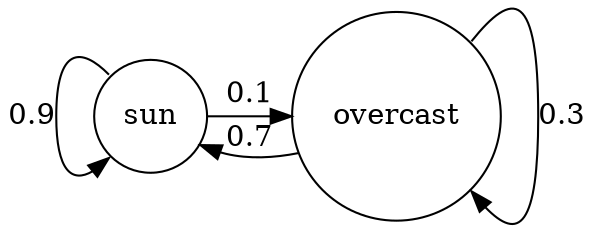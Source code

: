 digraph
{
    rankdir=TB;
    node [ shape = circle ];
    { rank = same; sun overcast}

    sun ->  overcast [label="0.1"];
    overcast:ne -> overcast:se[label="0.3"];
    overcast ->  sun [label="0.7"];
    sun:nw -> sun:sw[label="0.9"];
}